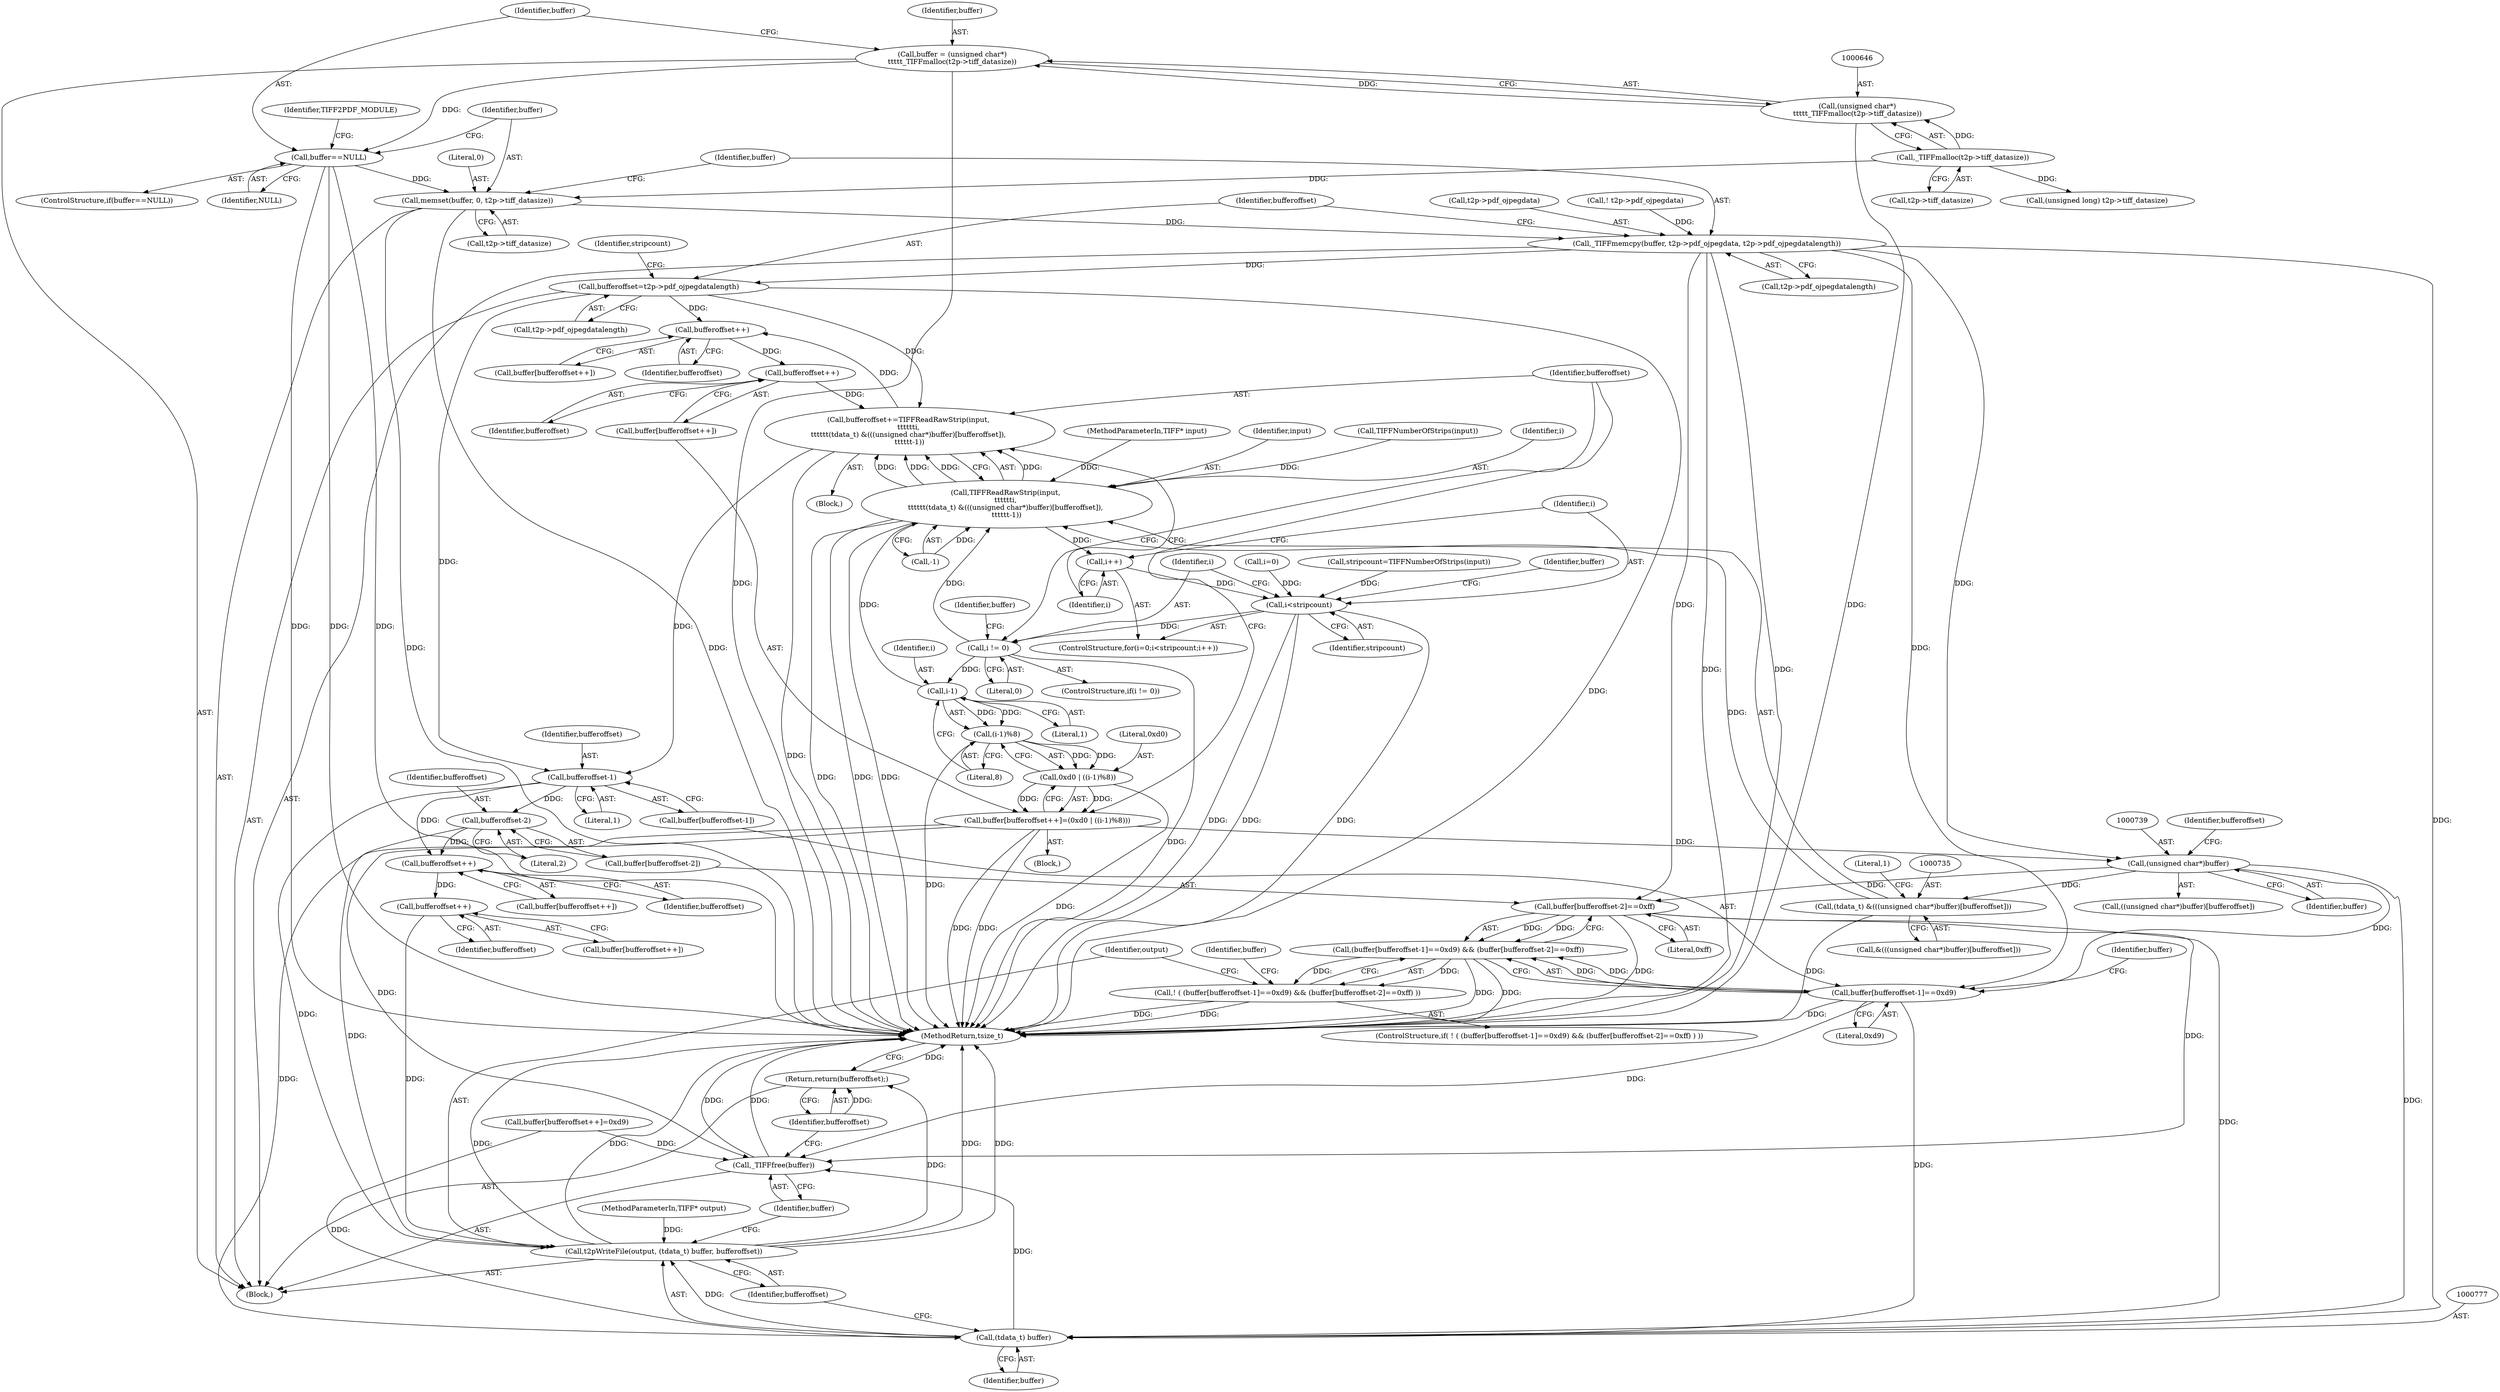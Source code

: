 digraph "0_libtiff_83a4b92815ea04969d494416eaae3d4c6b338e4a#diff-c8b4b355f9b5c06d585b23138e1c185f_4@API" {
"1000673" [label="(Call,memset(buffer, 0, t2p->tiff_datasize))"];
"1000652" [label="(Call,buffer==NULL)"];
"1000643" [label="(Call,buffer = (unsigned char*)\n\t\t\t\t\t_TIFFmalloc(t2p->tiff_datasize))"];
"1000645" [label="(Call,(unsigned char*)\n\t\t\t\t\t_TIFFmalloc(t2p->tiff_datasize))"];
"1000647" [label="(Call,_TIFFmalloc(t2p->tiff_datasize))"];
"1000679" [label="(Call,_TIFFmemcpy(buffer, t2p->pdf_ojpegdata, t2p->pdf_ojpegdatalength))"];
"1000687" [label="(Call,bufferoffset=t2p->pdf_ojpegdatalength)"];
"1000714" [label="(Call,bufferoffset++)"];
"1000720" [label="(Call,bufferoffset++)"];
"1000729" [label="(Call,bufferoffset+=TIFFReadRawStrip(input, \n\t\t\t\t\t\ti, \n\t\t\t\t\t\t(tdata_t) &(((unsigned char*)buffer)[bufferoffset]), \n\t\t\t\t\t\t-1))"];
"1000750" [label="(Call,bufferoffset-1)"];
"1000757" [label="(Call,bufferoffset-2)"];
"1000765" [label="(Call,bufferoffset++)"];
"1000771" [label="(Call,bufferoffset++)"];
"1000774" [label="(Call,t2pWriteFile(output, (tdata_t) buffer, bufferoffset))"];
"1000782" [label="(Return,return(bufferoffset);)"];
"1000738" [label="(Call,(unsigned char*)buffer)"];
"1000734" [label="(Call,(tdata_t) &(((unsigned char*)buffer)[bufferoffset]))"];
"1000731" [label="(Call,TIFFReadRawStrip(input, \n\t\t\t\t\t\ti, \n\t\t\t\t\t\t(tdata_t) &(((unsigned char*)buffer)[bufferoffset]), \n\t\t\t\t\t\t-1))"];
"1000703" [label="(Call,i++)"];
"1000700" [label="(Call,i<stripcount)"];
"1000707" [label="(Call,i != 0)"];
"1000725" [label="(Call,i-1)"];
"1000724" [label="(Call,(i-1)%8)"];
"1000722" [label="(Call,0xd0 | ((i-1)%8))"];
"1000717" [label="(Call,buffer[bufferoffset++]=(0xd0 | ((i-1)%8)))"];
"1000776" [label="(Call,(tdata_t) buffer)"];
"1000780" [label="(Call,_TIFFfree(buffer))"];
"1000747" [label="(Call,buffer[bufferoffset-1]==0xd9)"];
"1000746" [label="(Call,(buffer[bufferoffset-1]==0xd9) && (buffer[bufferoffset-2]==0xff))"];
"1000745" [label="(Call,! ( (buffer[bufferoffset-1]==0xd9) && (buffer[bufferoffset-2]==0xff) ))"];
"1000754" [label="(Call,buffer[bufferoffset-2]==0xff)"];
"1000723" [label="(Literal,0xd0)"];
"1000715" [label="(Identifier,bufferoffset)"];
"1000681" [label="(Call,t2p->pdf_ojpegdata)"];
"1000753" [label="(Literal,0xd9)"];
"1000764" [label="(Identifier,buffer)"];
"1000680" [label="(Identifier,buffer)"];
"1000694" [label="(Call,TIFFNumberOfStrips(input))"];
"1000684" [label="(Call,t2p->pdf_ojpegdatalength)"];
"1000675" [label="(Literal,0)"];
"1000741" [label="(Identifier,bufferoffset)"];
"1000713" [label="(Identifier,buffer)"];
"1000734" [label="(Call,(tdata_t) &(((unsigned char*)buffer)[bufferoffset]))"];
"1000752" [label="(Literal,1)"];
"1000771" [label="(Call,bufferoffset++)"];
"1000749" [label="(Identifier,buffer)"];
"1000702" [label="(Identifier,stripcount)"];
"1000712" [label="(Call,buffer[bufferoffset++])"];
"1000688" [label="(Identifier,bufferoffset)"];
"1000748" [label="(Call,buffer[bufferoffset-1])"];
"1000703" [label="(Call,i++)"];
"1000726" [label="(Identifier,i)"];
"1000776" [label="(Call,(tdata_t) buffer)"];
"1000736" [label="(Call,&(((unsigned char*)buffer)[bufferoffset]))"];
"1000751" [label="(Identifier,bufferoffset)"];
"1000705" [label="(Block,)"];
"1000645" [label="(Call,(unsigned char*)\n\t\t\t\t\t_TIFFmalloc(t2p->tiff_datasize))"];
"1000757" [label="(Call,bufferoffset-2)"];
"1000780" [label="(Call,_TIFFfree(buffer))"];
"1000769" [label="(Call,buffer[bufferoffset++])"];
"1000766" [label="(Identifier,bufferoffset)"];
"1000708" [label="(Identifier,i)"];
"1000774" [label="(Call,t2pWriteFile(output, (tdata_t) buffer, bufferoffset))"];
"1000746" [label="(Call,(buffer[bufferoffset-1]==0xd9) && (buffer[bufferoffset-2]==0xff))"];
"1000760" [label="(Literal,0xff)"];
"1000687" [label="(Call,bufferoffset=t2p->pdf_ojpegdatalength)"];
"1000744" [label="(ControlStructure,if( ! ( (buffer[bufferoffset-1]==0xd9) && (buffer[bufferoffset-2]==0xff) ) ))"];
"1000697" [label="(Call,i=0)"];
"1000730" [label="(Identifier,bufferoffset)"];
"1000772" [label="(Identifier,bufferoffset)"];
"1000674" [label="(Identifier,buffer)"];
"1000733" [label="(Identifier,i)"];
"1000731" [label="(Call,TIFFReadRawStrip(input, \n\t\t\t\t\t\ti, \n\t\t\t\t\t\t(tdata_t) &(((unsigned char*)buffer)[bufferoffset]), \n\t\t\t\t\t\t-1))"];
"1001945" [label="(MethodReturn,tsize_t)"];
"1000710" [label="(Block,)"];
"1000750" [label="(Call,bufferoffset-1)"];
"1000765" [label="(Call,bufferoffset++)"];
"1000105" [label="(MethodParameterIn,TIFF* input)"];
"1000659" [label="(Call,(unsigned long) t2p->tiff_datasize)"];
"1000644" [label="(Identifier,buffer)"];
"1000778" [label="(Identifier,buffer)"];
"1000763" [label="(Call,buffer[bufferoffset++])"];
"1000106" [label="(MethodParameterIn,TIFF* output)"];
"1000696" [label="(ControlStructure,for(i=0;i<stripcount;i++))"];
"1000722" [label="(Call,0xd0 | ((i-1)%8))"];
"1000692" [label="(Call,stripcount=TIFFNumberOfStrips(input))"];
"1000743" [label="(Literal,1)"];
"1000701" [label="(Identifier,i)"];
"1000724" [label="(Call,(i-1)%8)"];
"1000779" [label="(Identifier,bufferoffset)"];
"1000704" [label="(Identifier,i)"];
"1000626" [label="(Call,! t2p->pdf_ojpegdata)"];
"1000721" [label="(Identifier,bufferoffset)"];
"1000718" [label="(Call,buffer[bufferoffset++])"];
"1000725" [label="(Call,i-1)"];
"1000673" [label="(Call,memset(buffer, 0, t2p->tiff_datasize))"];
"1000717" [label="(Call,buffer[bufferoffset++]=(0xd0 | ((i-1)%8)))"];
"1000689" [label="(Call,t2p->pdf_ojpegdatalength)"];
"1000720" [label="(Call,bufferoffset++)"];
"1000783" [label="(Identifier,bufferoffset)"];
"1000706" [label="(ControlStructure,if(i != 0))"];
"1000768" [label="(Call,buffer[bufferoffset++]=0xd9)"];
"1000624" [label="(Block,)"];
"1000709" [label="(Literal,0)"];
"1000643" [label="(Call,buffer = (unsigned char*)\n\t\t\t\t\t_TIFFmalloc(t2p->tiff_datasize))"];
"1000700" [label="(Call,i<stripcount)"];
"1000729" [label="(Call,bufferoffset+=TIFFReadRawStrip(input, \n\t\t\t\t\t\ti, \n\t\t\t\t\t\t(tdata_t) &(((unsigned char*)buffer)[bufferoffset]), \n\t\t\t\t\t\t-1))"];
"1000781" [label="(Identifier,buffer)"];
"1000648" [label="(Call,t2p->tiff_datasize)"];
"1000742" [label="(Call,-1)"];
"1000727" [label="(Literal,1)"];
"1000652" [label="(Call,buffer==NULL)"];
"1000654" [label="(Identifier,NULL)"];
"1000775" [label="(Identifier,output)"];
"1000756" [label="(Identifier,buffer)"];
"1000714" [label="(Call,bufferoffset++)"];
"1000693" [label="(Identifier,stripcount)"];
"1000657" [label="(Identifier,TIFF2PDF_MODULE)"];
"1000647" [label="(Call,_TIFFmalloc(t2p->tiff_datasize))"];
"1000651" [label="(ControlStructure,if(buffer==NULL))"];
"1000759" [label="(Literal,2)"];
"1000754" [label="(Call,buffer[bufferoffset-2]==0xff)"];
"1000738" [label="(Call,(unsigned char*)buffer)"];
"1000728" [label="(Literal,8)"];
"1000679" [label="(Call,_TIFFmemcpy(buffer, t2p->pdf_ojpegdata, t2p->pdf_ojpegdatalength))"];
"1000707" [label="(Call,i != 0)"];
"1000676" [label="(Call,t2p->tiff_datasize)"];
"1000745" [label="(Call,! ( (buffer[bufferoffset-1]==0xd9) && (buffer[bufferoffset-2]==0xff) ))"];
"1000732" [label="(Identifier,input)"];
"1000747" [label="(Call,buffer[bufferoffset-1]==0xd9)"];
"1000782" [label="(Return,return(bufferoffset);)"];
"1000653" [label="(Identifier,buffer)"];
"1000758" [label="(Identifier,bufferoffset)"];
"1000737" [label="(Call,((unsigned char*)buffer)[bufferoffset])"];
"1000755" [label="(Call,buffer[bufferoffset-2])"];
"1000740" [label="(Identifier,buffer)"];
"1000673" -> "1000624"  [label="AST: "];
"1000673" -> "1000676"  [label="CFG: "];
"1000674" -> "1000673"  [label="AST: "];
"1000675" -> "1000673"  [label="AST: "];
"1000676" -> "1000673"  [label="AST: "];
"1000680" -> "1000673"  [label="CFG: "];
"1000673" -> "1001945"  [label="DDG: "];
"1000673" -> "1001945"  [label="DDG: "];
"1000652" -> "1000673"  [label="DDG: "];
"1000647" -> "1000673"  [label="DDG: "];
"1000673" -> "1000679"  [label="DDG: "];
"1000652" -> "1000651"  [label="AST: "];
"1000652" -> "1000654"  [label="CFG: "];
"1000653" -> "1000652"  [label="AST: "];
"1000654" -> "1000652"  [label="AST: "];
"1000657" -> "1000652"  [label="CFG: "];
"1000674" -> "1000652"  [label="CFG: "];
"1000652" -> "1001945"  [label="DDG: "];
"1000652" -> "1001945"  [label="DDG: "];
"1000652" -> "1001945"  [label="DDG: "];
"1000643" -> "1000652"  [label="DDG: "];
"1000643" -> "1000624"  [label="AST: "];
"1000643" -> "1000645"  [label="CFG: "];
"1000644" -> "1000643"  [label="AST: "];
"1000645" -> "1000643"  [label="AST: "];
"1000653" -> "1000643"  [label="CFG: "];
"1000643" -> "1001945"  [label="DDG: "];
"1000645" -> "1000643"  [label="DDG: "];
"1000645" -> "1000647"  [label="CFG: "];
"1000646" -> "1000645"  [label="AST: "];
"1000647" -> "1000645"  [label="AST: "];
"1000645" -> "1001945"  [label="DDG: "];
"1000647" -> "1000645"  [label="DDG: "];
"1000647" -> "1000648"  [label="CFG: "];
"1000648" -> "1000647"  [label="AST: "];
"1000647" -> "1000659"  [label="DDG: "];
"1000679" -> "1000624"  [label="AST: "];
"1000679" -> "1000684"  [label="CFG: "];
"1000680" -> "1000679"  [label="AST: "];
"1000681" -> "1000679"  [label="AST: "];
"1000684" -> "1000679"  [label="AST: "];
"1000688" -> "1000679"  [label="CFG: "];
"1000679" -> "1001945"  [label="DDG: "];
"1000679" -> "1001945"  [label="DDG: "];
"1000626" -> "1000679"  [label="DDG: "];
"1000679" -> "1000687"  [label="DDG: "];
"1000679" -> "1000738"  [label="DDG: "];
"1000679" -> "1000747"  [label="DDG: "];
"1000679" -> "1000754"  [label="DDG: "];
"1000679" -> "1000776"  [label="DDG: "];
"1000687" -> "1000624"  [label="AST: "];
"1000687" -> "1000689"  [label="CFG: "];
"1000688" -> "1000687"  [label="AST: "];
"1000689" -> "1000687"  [label="AST: "];
"1000693" -> "1000687"  [label="CFG: "];
"1000687" -> "1001945"  [label="DDG: "];
"1000687" -> "1000714"  [label="DDG: "];
"1000687" -> "1000729"  [label="DDG: "];
"1000687" -> "1000750"  [label="DDG: "];
"1000714" -> "1000712"  [label="AST: "];
"1000714" -> "1000715"  [label="CFG: "];
"1000715" -> "1000714"  [label="AST: "];
"1000712" -> "1000714"  [label="CFG: "];
"1000729" -> "1000714"  [label="DDG: "];
"1000714" -> "1000720"  [label="DDG: "];
"1000720" -> "1000718"  [label="AST: "];
"1000720" -> "1000721"  [label="CFG: "];
"1000721" -> "1000720"  [label="AST: "];
"1000718" -> "1000720"  [label="CFG: "];
"1000720" -> "1000729"  [label="DDG: "];
"1000729" -> "1000705"  [label="AST: "];
"1000729" -> "1000731"  [label="CFG: "];
"1000730" -> "1000729"  [label="AST: "];
"1000731" -> "1000729"  [label="AST: "];
"1000704" -> "1000729"  [label="CFG: "];
"1000729" -> "1001945"  [label="DDG: "];
"1000731" -> "1000729"  [label="DDG: "];
"1000731" -> "1000729"  [label="DDG: "];
"1000731" -> "1000729"  [label="DDG: "];
"1000731" -> "1000729"  [label="DDG: "];
"1000729" -> "1000750"  [label="DDG: "];
"1000750" -> "1000748"  [label="AST: "];
"1000750" -> "1000752"  [label="CFG: "];
"1000751" -> "1000750"  [label="AST: "];
"1000752" -> "1000750"  [label="AST: "];
"1000748" -> "1000750"  [label="CFG: "];
"1000750" -> "1000757"  [label="DDG: "];
"1000750" -> "1000765"  [label="DDG: "];
"1000750" -> "1000774"  [label="DDG: "];
"1000757" -> "1000755"  [label="AST: "];
"1000757" -> "1000759"  [label="CFG: "];
"1000758" -> "1000757"  [label="AST: "];
"1000759" -> "1000757"  [label="AST: "];
"1000755" -> "1000757"  [label="CFG: "];
"1000757" -> "1000765"  [label="DDG: "];
"1000757" -> "1000774"  [label="DDG: "];
"1000765" -> "1000763"  [label="AST: "];
"1000765" -> "1000766"  [label="CFG: "];
"1000766" -> "1000765"  [label="AST: "];
"1000763" -> "1000765"  [label="CFG: "];
"1000765" -> "1000771"  [label="DDG: "];
"1000771" -> "1000769"  [label="AST: "];
"1000771" -> "1000772"  [label="CFG: "];
"1000772" -> "1000771"  [label="AST: "];
"1000769" -> "1000771"  [label="CFG: "];
"1000771" -> "1000774"  [label="DDG: "];
"1000774" -> "1000624"  [label="AST: "];
"1000774" -> "1000779"  [label="CFG: "];
"1000775" -> "1000774"  [label="AST: "];
"1000776" -> "1000774"  [label="AST: "];
"1000779" -> "1000774"  [label="AST: "];
"1000781" -> "1000774"  [label="CFG: "];
"1000774" -> "1001945"  [label="DDG: "];
"1000774" -> "1001945"  [label="DDG: "];
"1000774" -> "1001945"  [label="DDG: "];
"1000774" -> "1001945"  [label="DDG: "];
"1000106" -> "1000774"  [label="DDG: "];
"1000776" -> "1000774"  [label="DDG: "];
"1000774" -> "1000782"  [label="DDG: "];
"1000782" -> "1000624"  [label="AST: "];
"1000782" -> "1000783"  [label="CFG: "];
"1000783" -> "1000782"  [label="AST: "];
"1001945" -> "1000782"  [label="CFG: "];
"1000782" -> "1001945"  [label="DDG: "];
"1000783" -> "1000782"  [label="DDG: "];
"1000738" -> "1000737"  [label="AST: "];
"1000738" -> "1000740"  [label="CFG: "];
"1000739" -> "1000738"  [label="AST: "];
"1000740" -> "1000738"  [label="AST: "];
"1000741" -> "1000738"  [label="CFG: "];
"1000738" -> "1000734"  [label="DDG: "];
"1000717" -> "1000738"  [label="DDG: "];
"1000738" -> "1000747"  [label="DDG: "];
"1000738" -> "1000754"  [label="DDG: "];
"1000738" -> "1000776"  [label="DDG: "];
"1000734" -> "1000731"  [label="AST: "];
"1000734" -> "1000736"  [label="CFG: "];
"1000735" -> "1000734"  [label="AST: "];
"1000736" -> "1000734"  [label="AST: "];
"1000743" -> "1000734"  [label="CFG: "];
"1000734" -> "1001945"  [label="DDG: "];
"1000734" -> "1000731"  [label="DDG: "];
"1000731" -> "1000742"  [label="CFG: "];
"1000732" -> "1000731"  [label="AST: "];
"1000733" -> "1000731"  [label="AST: "];
"1000742" -> "1000731"  [label="AST: "];
"1000731" -> "1001945"  [label="DDG: "];
"1000731" -> "1001945"  [label="DDG: "];
"1000731" -> "1001945"  [label="DDG: "];
"1000731" -> "1000703"  [label="DDG: "];
"1000694" -> "1000731"  [label="DDG: "];
"1000105" -> "1000731"  [label="DDG: "];
"1000707" -> "1000731"  [label="DDG: "];
"1000725" -> "1000731"  [label="DDG: "];
"1000742" -> "1000731"  [label="DDG: "];
"1000703" -> "1000696"  [label="AST: "];
"1000703" -> "1000704"  [label="CFG: "];
"1000704" -> "1000703"  [label="AST: "];
"1000701" -> "1000703"  [label="CFG: "];
"1000703" -> "1000700"  [label="DDG: "];
"1000700" -> "1000696"  [label="AST: "];
"1000700" -> "1000702"  [label="CFG: "];
"1000701" -> "1000700"  [label="AST: "];
"1000702" -> "1000700"  [label="AST: "];
"1000708" -> "1000700"  [label="CFG: "];
"1000749" -> "1000700"  [label="CFG: "];
"1000700" -> "1001945"  [label="DDG: "];
"1000700" -> "1001945"  [label="DDG: "];
"1000700" -> "1001945"  [label="DDG: "];
"1000697" -> "1000700"  [label="DDG: "];
"1000692" -> "1000700"  [label="DDG: "];
"1000700" -> "1000707"  [label="DDG: "];
"1000707" -> "1000706"  [label="AST: "];
"1000707" -> "1000709"  [label="CFG: "];
"1000708" -> "1000707"  [label="AST: "];
"1000709" -> "1000707"  [label="AST: "];
"1000713" -> "1000707"  [label="CFG: "];
"1000730" -> "1000707"  [label="CFG: "];
"1000707" -> "1001945"  [label="DDG: "];
"1000707" -> "1000725"  [label="DDG: "];
"1000725" -> "1000724"  [label="AST: "];
"1000725" -> "1000727"  [label="CFG: "];
"1000726" -> "1000725"  [label="AST: "];
"1000727" -> "1000725"  [label="AST: "];
"1000728" -> "1000725"  [label="CFG: "];
"1000725" -> "1000724"  [label="DDG: "];
"1000725" -> "1000724"  [label="DDG: "];
"1000724" -> "1000722"  [label="AST: "];
"1000724" -> "1000728"  [label="CFG: "];
"1000728" -> "1000724"  [label="AST: "];
"1000722" -> "1000724"  [label="CFG: "];
"1000724" -> "1001945"  [label="DDG: "];
"1000724" -> "1000722"  [label="DDG: "];
"1000724" -> "1000722"  [label="DDG: "];
"1000722" -> "1000717"  [label="AST: "];
"1000723" -> "1000722"  [label="AST: "];
"1000717" -> "1000722"  [label="CFG: "];
"1000722" -> "1001945"  [label="DDG: "];
"1000722" -> "1000717"  [label="DDG: "];
"1000722" -> "1000717"  [label="DDG: "];
"1000717" -> "1000710"  [label="AST: "];
"1000718" -> "1000717"  [label="AST: "];
"1000730" -> "1000717"  [label="CFG: "];
"1000717" -> "1001945"  [label="DDG: "];
"1000717" -> "1001945"  [label="DDG: "];
"1000717" -> "1000776"  [label="DDG: "];
"1000717" -> "1000780"  [label="DDG: "];
"1000776" -> "1000778"  [label="CFG: "];
"1000777" -> "1000776"  [label="AST: "];
"1000778" -> "1000776"  [label="AST: "];
"1000779" -> "1000776"  [label="CFG: "];
"1000747" -> "1000776"  [label="DDG: "];
"1000768" -> "1000776"  [label="DDG: "];
"1000754" -> "1000776"  [label="DDG: "];
"1000776" -> "1000780"  [label="DDG: "];
"1000780" -> "1000624"  [label="AST: "];
"1000780" -> "1000781"  [label="CFG: "];
"1000781" -> "1000780"  [label="AST: "];
"1000783" -> "1000780"  [label="CFG: "];
"1000780" -> "1001945"  [label="DDG: "];
"1000780" -> "1001945"  [label="DDG: "];
"1000747" -> "1000780"  [label="DDG: "];
"1000768" -> "1000780"  [label="DDG: "];
"1000754" -> "1000780"  [label="DDG: "];
"1000747" -> "1000746"  [label="AST: "];
"1000747" -> "1000753"  [label="CFG: "];
"1000748" -> "1000747"  [label="AST: "];
"1000753" -> "1000747"  [label="AST: "];
"1000756" -> "1000747"  [label="CFG: "];
"1000746" -> "1000747"  [label="CFG: "];
"1000747" -> "1001945"  [label="DDG: "];
"1000747" -> "1000746"  [label="DDG: "];
"1000747" -> "1000746"  [label="DDG: "];
"1000746" -> "1000745"  [label="AST: "];
"1000746" -> "1000754"  [label="CFG: "];
"1000754" -> "1000746"  [label="AST: "];
"1000745" -> "1000746"  [label="CFG: "];
"1000746" -> "1001945"  [label="DDG: "];
"1000746" -> "1001945"  [label="DDG: "];
"1000746" -> "1000745"  [label="DDG: "];
"1000746" -> "1000745"  [label="DDG: "];
"1000754" -> "1000746"  [label="DDG: "];
"1000754" -> "1000746"  [label="DDG: "];
"1000745" -> "1000744"  [label="AST: "];
"1000764" -> "1000745"  [label="CFG: "];
"1000775" -> "1000745"  [label="CFG: "];
"1000745" -> "1001945"  [label="DDG: "];
"1000745" -> "1001945"  [label="DDG: "];
"1000754" -> "1000760"  [label="CFG: "];
"1000755" -> "1000754"  [label="AST: "];
"1000760" -> "1000754"  [label="AST: "];
"1000754" -> "1001945"  [label="DDG: "];
}
